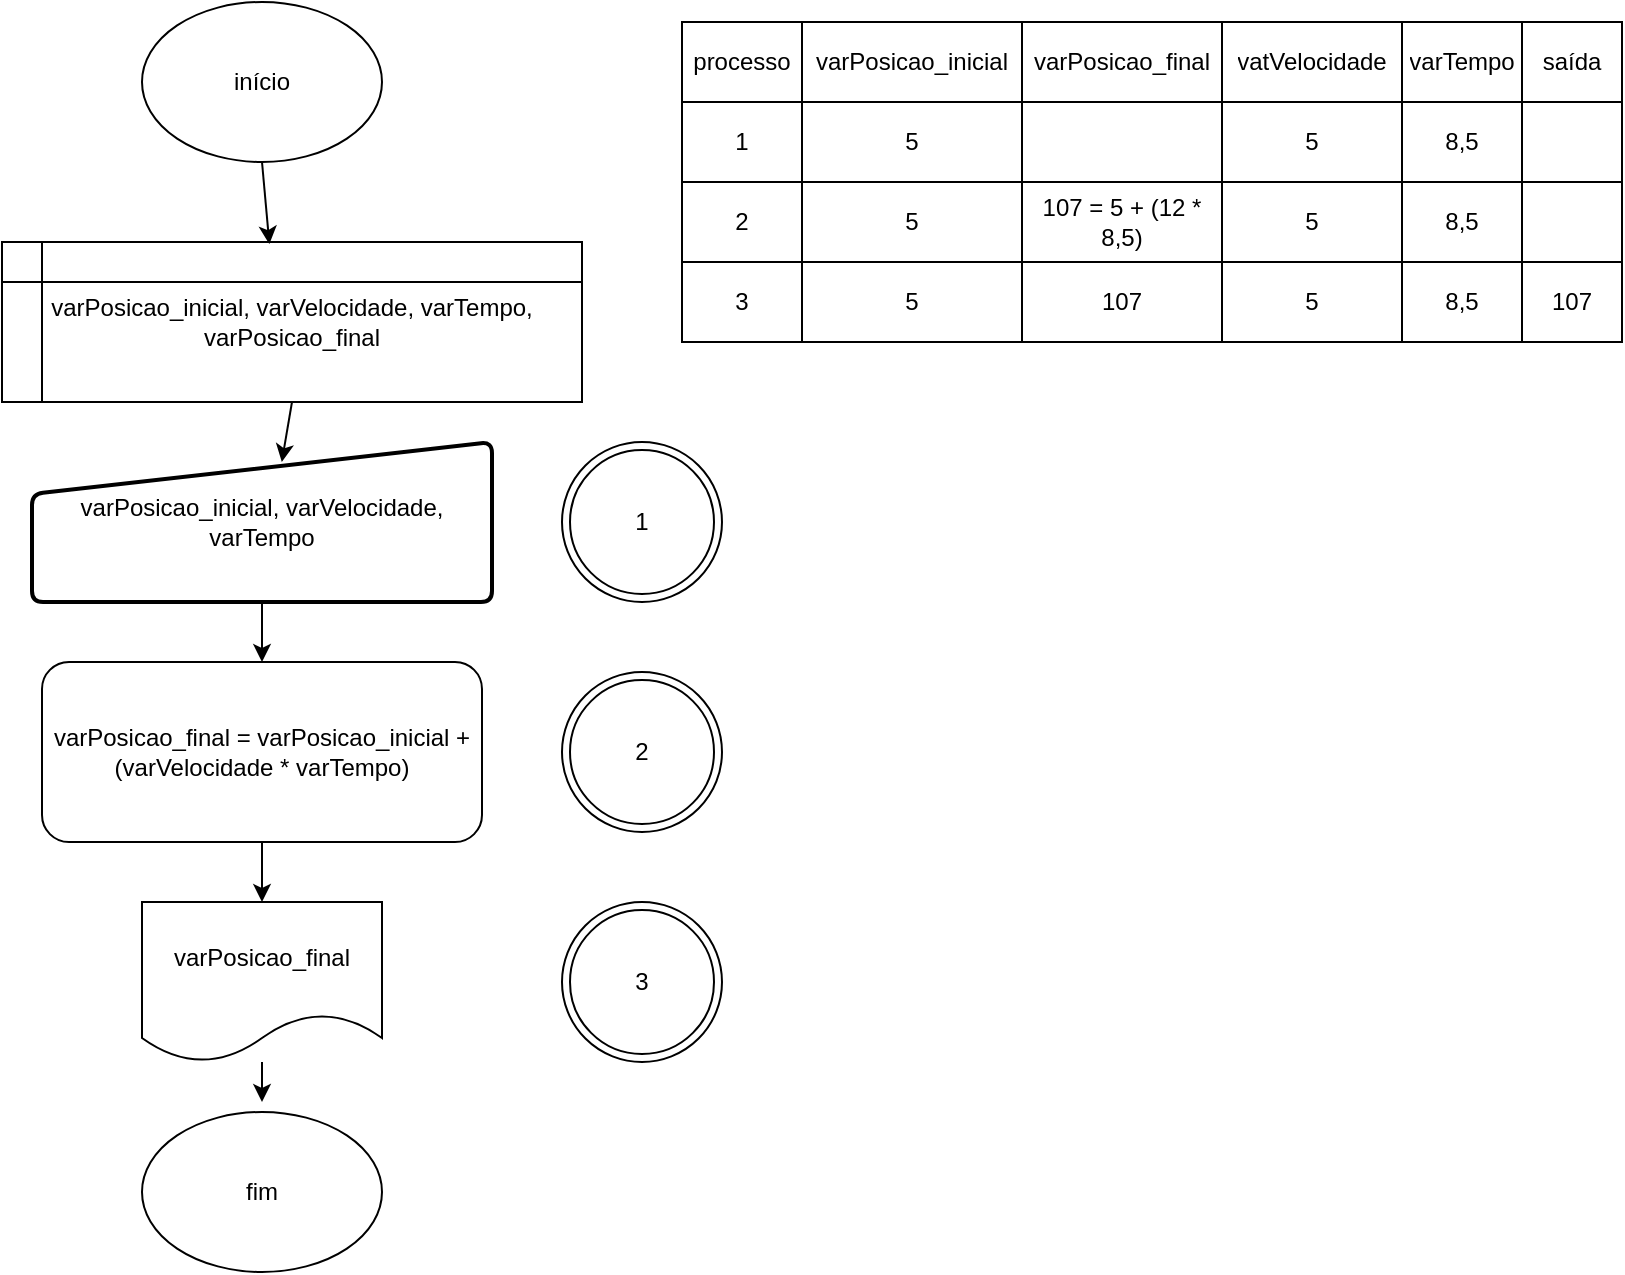 <mxfile version="13.6.5" type="device"><diagram id="gxogL8vMBjaqENjynfDN" name="Page-1"><mxGraphModel dx="1422" dy="713" grid="1" gridSize="10" guides="1" tooltips="1" connect="1" arrows="1" fold="1" page="1" pageScale="1" pageWidth="827" pageHeight="1169" math="0" shadow="0"><root><mxCell id="0"/><mxCell id="1" parent="0"/><mxCell id="k--gOKLcQ25EjsKcfGi_-1" value="início" style="ellipse;whiteSpace=wrap;html=1;" parent="1" vertex="1"><mxGeometry x="70" y="30" width="120" height="80" as="geometry"/></mxCell><mxCell id="k--gOKLcQ25EjsKcfGi_-2" value="varPosicao_inicial, varVelocidade, varTempo, varPosicao_final" style="shape=internalStorage;whiteSpace=wrap;html=1;backgroundOutline=1;" parent="1" vertex="1"><mxGeometry y="150" width="290" height="80" as="geometry"/></mxCell><mxCell id="k--gOKLcQ25EjsKcfGi_-16" value="varPosicao_inicial, varVelocidade, varTempo" style="html=1;strokeWidth=2;shape=manualInput;whiteSpace=wrap;rounded=1;size=26;arcSize=11;" parent="1" vertex="1"><mxGeometry x="15" y="250" width="230" height="80" as="geometry"/></mxCell><mxCell id="k--gOKLcQ25EjsKcfGi_-18" value="varPosicao_final = varPosicao_inicial + (varVelocidade * varTempo)" style="rounded=1;whiteSpace=wrap;html=1;" parent="1" vertex="1"><mxGeometry x="20" y="360" width="220" height="90" as="geometry"/></mxCell><mxCell id="k--gOKLcQ25EjsKcfGi_-19" value="varPosicao_final" style="shape=document;whiteSpace=wrap;html=1;boundedLbl=1;" parent="1" vertex="1"><mxGeometry x="70" y="480" width="120" height="80" as="geometry"/></mxCell><mxCell id="k--gOKLcQ25EjsKcfGi_-20" value="fim" style="ellipse;whiteSpace=wrap;html=1;" parent="1" vertex="1"><mxGeometry x="70" y="585" width="120" height="80" as="geometry"/></mxCell><mxCell id="k--gOKLcQ25EjsKcfGi_-21" value="" style="endArrow=classic;html=1;exitX=0.5;exitY=1;exitDx=0;exitDy=0;entryX=0.461;entryY=0.013;entryDx=0;entryDy=0;entryPerimeter=0;" parent="1" source="k--gOKLcQ25EjsKcfGi_-1" target="k--gOKLcQ25EjsKcfGi_-2" edge="1"><mxGeometry width="50" height="50" relative="1" as="geometry"><mxPoint x="360" y="360" as="sourcePoint"/><mxPoint x="410" y="310" as="targetPoint"/></mxGeometry></mxCell><mxCell id="k--gOKLcQ25EjsKcfGi_-25" value="" style="endArrow=classic;html=1;exitX=0.5;exitY=1;exitDx=0;exitDy=0;entryX=0.543;entryY=0.125;entryDx=0;entryDy=0;entryPerimeter=0;" parent="1" source="k--gOKLcQ25EjsKcfGi_-2" edge="1" target="k--gOKLcQ25EjsKcfGi_-16"><mxGeometry width="50" height="50" relative="1" as="geometry"><mxPoint x="360" y="360" as="sourcePoint"/><mxPoint x="128" y="260" as="targetPoint"/></mxGeometry></mxCell><mxCell id="k--gOKLcQ25EjsKcfGi_-26" value="" style="endArrow=classic;html=1;exitX=0.5;exitY=1;exitDx=0;exitDy=0;entryX=0.5;entryY=0;entryDx=0;entryDy=0;" parent="1" source="k--gOKLcQ25EjsKcfGi_-16" target="k--gOKLcQ25EjsKcfGi_-18" edge="1"><mxGeometry width="50" height="50" relative="1" as="geometry"><mxPoint x="360" y="360" as="sourcePoint"/><mxPoint x="410" y="310" as="targetPoint"/></mxGeometry></mxCell><mxCell id="k--gOKLcQ25EjsKcfGi_-27" value="" style="endArrow=classic;html=1;exitX=0.5;exitY=1;exitDx=0;exitDy=0;entryX=0.5;entryY=0;entryDx=0;entryDy=0;" parent="1" source="k--gOKLcQ25EjsKcfGi_-18" target="k--gOKLcQ25EjsKcfGi_-19" edge="1"><mxGeometry width="50" height="50" relative="1" as="geometry"><mxPoint x="360" y="360" as="sourcePoint"/><mxPoint x="410" y="310" as="targetPoint"/></mxGeometry></mxCell><mxCell id="k--gOKLcQ25EjsKcfGi_-28" value="" style="endArrow=classic;html=1;" parent="1" source="k--gOKLcQ25EjsKcfGi_-19" edge="1"><mxGeometry width="50" height="50" relative="1" as="geometry"><mxPoint x="120" y="560" as="sourcePoint"/><mxPoint x="130" y="580" as="targetPoint"/></mxGeometry></mxCell><mxCell id="k--gOKLcQ25EjsKcfGi_-56" value="1" style="ellipse;shape=doubleEllipse;whiteSpace=wrap;html=1;aspect=fixed;" parent="1" vertex="1"><mxGeometry x="280" y="250" width="80" height="80" as="geometry"/></mxCell><mxCell id="k--gOKLcQ25EjsKcfGi_-57" value="2" style="ellipse;shape=doubleEllipse;whiteSpace=wrap;html=1;aspect=fixed;" parent="1" vertex="1"><mxGeometry x="280" y="365" width="80" height="80" as="geometry"/></mxCell><mxCell id="k--gOKLcQ25EjsKcfGi_-58" value="3" style="ellipse;shape=doubleEllipse;whiteSpace=wrap;html=1;aspect=fixed;" parent="1" vertex="1"><mxGeometry x="280" y="480" width="80" height="80" as="geometry"/></mxCell><mxCell id="k--gOKLcQ25EjsKcfGi_-3" value="" style="shape=table;html=1;whiteSpace=wrap;startSize=0;container=1;collapsible=0;childLayout=tableLayout;" parent="1" vertex="1"><mxGeometry x="340" y="40" width="470" height="160" as="geometry"/></mxCell><mxCell id="k--gOKLcQ25EjsKcfGi_-46" style="shape=partialRectangle;html=1;whiteSpace=wrap;collapsible=0;dropTarget=0;pointerEvents=0;fillColor=none;top=0;left=0;bottom=0;right=0;points=[[0,0.5],[1,0.5]];portConstraint=eastwest;" parent="k--gOKLcQ25EjsKcfGi_-3" vertex="1"><mxGeometry width="470" height="40" as="geometry"/></mxCell><mxCell id="k--gOKLcQ25EjsKcfGi_-47" value="processo" style="shape=partialRectangle;html=1;whiteSpace=wrap;connectable=0;fillColor=none;top=0;left=0;bottom=0;right=0;overflow=hidden;" parent="k--gOKLcQ25EjsKcfGi_-46" vertex="1"><mxGeometry width="60" height="40" as="geometry"/></mxCell><mxCell id="k--gOKLcQ25EjsKcfGi_-48" value="varPosicao_inicial" style="shape=partialRectangle;html=1;whiteSpace=wrap;connectable=0;fillColor=none;top=0;left=0;bottom=0;right=0;overflow=hidden;" parent="k--gOKLcQ25EjsKcfGi_-46" vertex="1"><mxGeometry x="60" width="110" height="40" as="geometry"/></mxCell><mxCell id="k--gOKLcQ25EjsKcfGi_-49" value="varPosicao_final" style="shape=partialRectangle;html=1;whiteSpace=wrap;connectable=0;fillColor=none;top=0;left=0;bottom=0;right=0;overflow=hidden;" parent="k--gOKLcQ25EjsKcfGi_-46" vertex="1"><mxGeometry x="170" width="100" height="40" as="geometry"/></mxCell><mxCell id="k--gOKLcQ25EjsKcfGi_-51" value="vatVelocidade" style="shape=partialRectangle;html=1;whiteSpace=wrap;connectable=0;fillColor=none;top=0;left=0;bottom=0;right=0;overflow=hidden;" parent="k--gOKLcQ25EjsKcfGi_-46" vertex="1"><mxGeometry x="270" width="90" height="40" as="geometry"/></mxCell><mxCell id="Le5V4K5uHZXbfUxWVaXd-7" value="varTempo" style="shape=partialRectangle;html=1;whiteSpace=wrap;connectable=0;fillColor=none;top=0;left=0;bottom=0;right=0;overflow=hidden;" vertex="1" parent="k--gOKLcQ25EjsKcfGi_-46"><mxGeometry x="360" width="60" height="40" as="geometry"/></mxCell><mxCell id="Le5V4K5uHZXbfUxWVaXd-3" value="saída" style="shape=partialRectangle;html=1;whiteSpace=wrap;connectable=0;fillColor=none;top=0;left=0;bottom=0;right=0;overflow=hidden;" vertex="1" parent="k--gOKLcQ25EjsKcfGi_-46"><mxGeometry x="420" width="50" height="40" as="geometry"/></mxCell><mxCell id="k--gOKLcQ25EjsKcfGi_-41" style="shape=partialRectangle;html=1;whiteSpace=wrap;collapsible=0;dropTarget=0;pointerEvents=0;fillColor=none;top=0;left=0;bottom=0;right=0;points=[[0,0.5],[1,0.5]];portConstraint=eastwest;" parent="k--gOKLcQ25EjsKcfGi_-3" vertex="1"><mxGeometry y="40" width="470" height="40" as="geometry"/></mxCell><mxCell id="k--gOKLcQ25EjsKcfGi_-42" value="1" style="shape=partialRectangle;html=1;whiteSpace=wrap;connectable=0;fillColor=none;top=0;left=0;bottom=0;right=0;overflow=hidden;" parent="k--gOKLcQ25EjsKcfGi_-41" vertex="1"><mxGeometry width="60" height="40" as="geometry"/></mxCell><mxCell id="k--gOKLcQ25EjsKcfGi_-43" value="5" style="shape=partialRectangle;html=1;whiteSpace=wrap;connectable=0;fillColor=none;top=0;left=0;bottom=0;right=0;overflow=hidden;" parent="k--gOKLcQ25EjsKcfGi_-41" vertex="1"><mxGeometry x="60" width="110" height="40" as="geometry"/></mxCell><mxCell id="k--gOKLcQ25EjsKcfGi_-44" style="shape=partialRectangle;html=1;whiteSpace=wrap;connectable=0;fillColor=none;top=0;left=0;bottom=0;right=0;overflow=hidden;" parent="k--gOKLcQ25EjsKcfGi_-41" vertex="1"><mxGeometry x="170" width="100" height="40" as="geometry"/></mxCell><mxCell id="k--gOKLcQ25EjsKcfGi_-52" value="5" style="shape=partialRectangle;html=1;whiteSpace=wrap;connectable=0;fillColor=none;top=0;left=0;bottom=0;right=0;overflow=hidden;" parent="k--gOKLcQ25EjsKcfGi_-41" vertex="1"><mxGeometry x="270" width="90" height="40" as="geometry"/></mxCell><mxCell id="Le5V4K5uHZXbfUxWVaXd-8" value="8,5" style="shape=partialRectangle;html=1;whiteSpace=wrap;connectable=0;fillColor=none;top=0;left=0;bottom=0;right=0;overflow=hidden;" vertex="1" parent="k--gOKLcQ25EjsKcfGi_-41"><mxGeometry x="360" width="60" height="40" as="geometry"/></mxCell><mxCell id="Le5V4K5uHZXbfUxWVaXd-4" style="shape=partialRectangle;html=1;whiteSpace=wrap;connectable=0;fillColor=none;top=0;left=0;bottom=0;right=0;overflow=hidden;" vertex="1" parent="k--gOKLcQ25EjsKcfGi_-41"><mxGeometry x="420" width="50" height="40" as="geometry"/></mxCell><mxCell id="k--gOKLcQ25EjsKcfGi_-4" value="" style="shape=partialRectangle;html=1;whiteSpace=wrap;collapsible=0;dropTarget=0;pointerEvents=0;fillColor=none;top=0;left=0;bottom=0;right=0;points=[[0,0.5],[1,0.5]];portConstraint=eastwest;" parent="k--gOKLcQ25EjsKcfGi_-3" vertex="1"><mxGeometry y="80" width="470" height="40" as="geometry"/></mxCell><mxCell id="k--gOKLcQ25EjsKcfGi_-38" value="2" style="shape=partialRectangle;html=1;whiteSpace=wrap;connectable=0;fillColor=none;top=0;left=0;bottom=0;right=0;overflow=hidden;" parent="k--gOKLcQ25EjsKcfGi_-4" vertex="1"><mxGeometry width="60" height="40" as="geometry"/></mxCell><mxCell id="k--gOKLcQ25EjsKcfGi_-35" value="5" style="shape=partialRectangle;html=1;whiteSpace=wrap;connectable=0;fillColor=none;top=0;left=0;bottom=0;right=0;overflow=hidden;" parent="k--gOKLcQ25EjsKcfGi_-4" vertex="1"><mxGeometry x="60" width="110" height="40" as="geometry"/></mxCell><mxCell id="k--gOKLcQ25EjsKcfGi_-5" value="107 = 5 + (12 * 8,5)" style="shape=partialRectangle;html=1;whiteSpace=wrap;connectable=0;fillColor=none;top=0;left=0;bottom=0;right=0;overflow=hidden;" parent="k--gOKLcQ25EjsKcfGi_-4" vertex="1"><mxGeometry x="170" width="100" height="40" as="geometry"/></mxCell><mxCell id="k--gOKLcQ25EjsKcfGi_-53" value="5" style="shape=partialRectangle;html=1;whiteSpace=wrap;connectable=0;fillColor=none;top=0;left=0;bottom=0;right=0;overflow=hidden;" parent="k--gOKLcQ25EjsKcfGi_-4" vertex="1"><mxGeometry x="270" width="90" height="40" as="geometry"/></mxCell><mxCell id="Le5V4K5uHZXbfUxWVaXd-9" value="8,5" style="shape=partialRectangle;html=1;whiteSpace=wrap;connectable=0;fillColor=none;top=0;left=0;bottom=0;right=0;overflow=hidden;" vertex="1" parent="k--gOKLcQ25EjsKcfGi_-4"><mxGeometry x="360" width="60" height="40" as="geometry"/></mxCell><mxCell id="Le5V4K5uHZXbfUxWVaXd-5" style="shape=partialRectangle;html=1;whiteSpace=wrap;connectable=0;fillColor=none;top=0;left=0;bottom=0;right=0;overflow=hidden;" vertex="1" parent="k--gOKLcQ25EjsKcfGi_-4"><mxGeometry x="420" width="50" height="40" as="geometry"/></mxCell><mxCell id="k--gOKLcQ25EjsKcfGi_-8" value="" style="shape=partialRectangle;html=1;whiteSpace=wrap;collapsible=0;dropTarget=0;pointerEvents=0;fillColor=none;top=0;left=0;bottom=0;right=0;points=[[0,0.5],[1,0.5]];portConstraint=eastwest;" parent="k--gOKLcQ25EjsKcfGi_-3" vertex="1"><mxGeometry y="120" width="470" height="40" as="geometry"/></mxCell><mxCell id="k--gOKLcQ25EjsKcfGi_-39" value="3" style="shape=partialRectangle;html=1;whiteSpace=wrap;connectable=0;fillColor=none;top=0;left=0;bottom=0;right=0;overflow=hidden;" parent="k--gOKLcQ25EjsKcfGi_-8" vertex="1"><mxGeometry width="60" height="40" as="geometry"/></mxCell><mxCell id="k--gOKLcQ25EjsKcfGi_-36" value="5" style="shape=partialRectangle;html=1;whiteSpace=wrap;connectable=0;fillColor=none;top=0;left=0;bottom=0;right=0;overflow=hidden;" parent="k--gOKLcQ25EjsKcfGi_-8" vertex="1"><mxGeometry x="60" width="110" height="40" as="geometry"/></mxCell><mxCell id="k--gOKLcQ25EjsKcfGi_-9" value="107" style="shape=partialRectangle;html=1;whiteSpace=wrap;connectable=0;fillColor=none;top=0;left=0;bottom=0;right=0;overflow=hidden;" parent="k--gOKLcQ25EjsKcfGi_-8" vertex="1"><mxGeometry x="170" width="100" height="40" as="geometry"/></mxCell><mxCell id="k--gOKLcQ25EjsKcfGi_-54" value="5" style="shape=partialRectangle;html=1;whiteSpace=wrap;connectable=0;fillColor=none;top=0;left=0;bottom=0;right=0;overflow=hidden;" parent="k--gOKLcQ25EjsKcfGi_-8" vertex="1"><mxGeometry x="270" width="90" height="40" as="geometry"/></mxCell><mxCell id="Le5V4K5uHZXbfUxWVaXd-10" value="8,5" style="shape=partialRectangle;html=1;whiteSpace=wrap;connectable=0;fillColor=none;top=0;left=0;bottom=0;right=0;overflow=hidden;" vertex="1" parent="k--gOKLcQ25EjsKcfGi_-8"><mxGeometry x="360" width="60" height="40" as="geometry"/></mxCell><mxCell id="Le5V4K5uHZXbfUxWVaXd-6" value="107" style="shape=partialRectangle;html=1;whiteSpace=wrap;connectable=0;fillColor=none;top=0;left=0;bottom=0;right=0;overflow=hidden;" vertex="1" parent="k--gOKLcQ25EjsKcfGi_-8"><mxGeometry x="420" width="50" height="40" as="geometry"/></mxCell></root></mxGraphModel></diagram></mxfile>